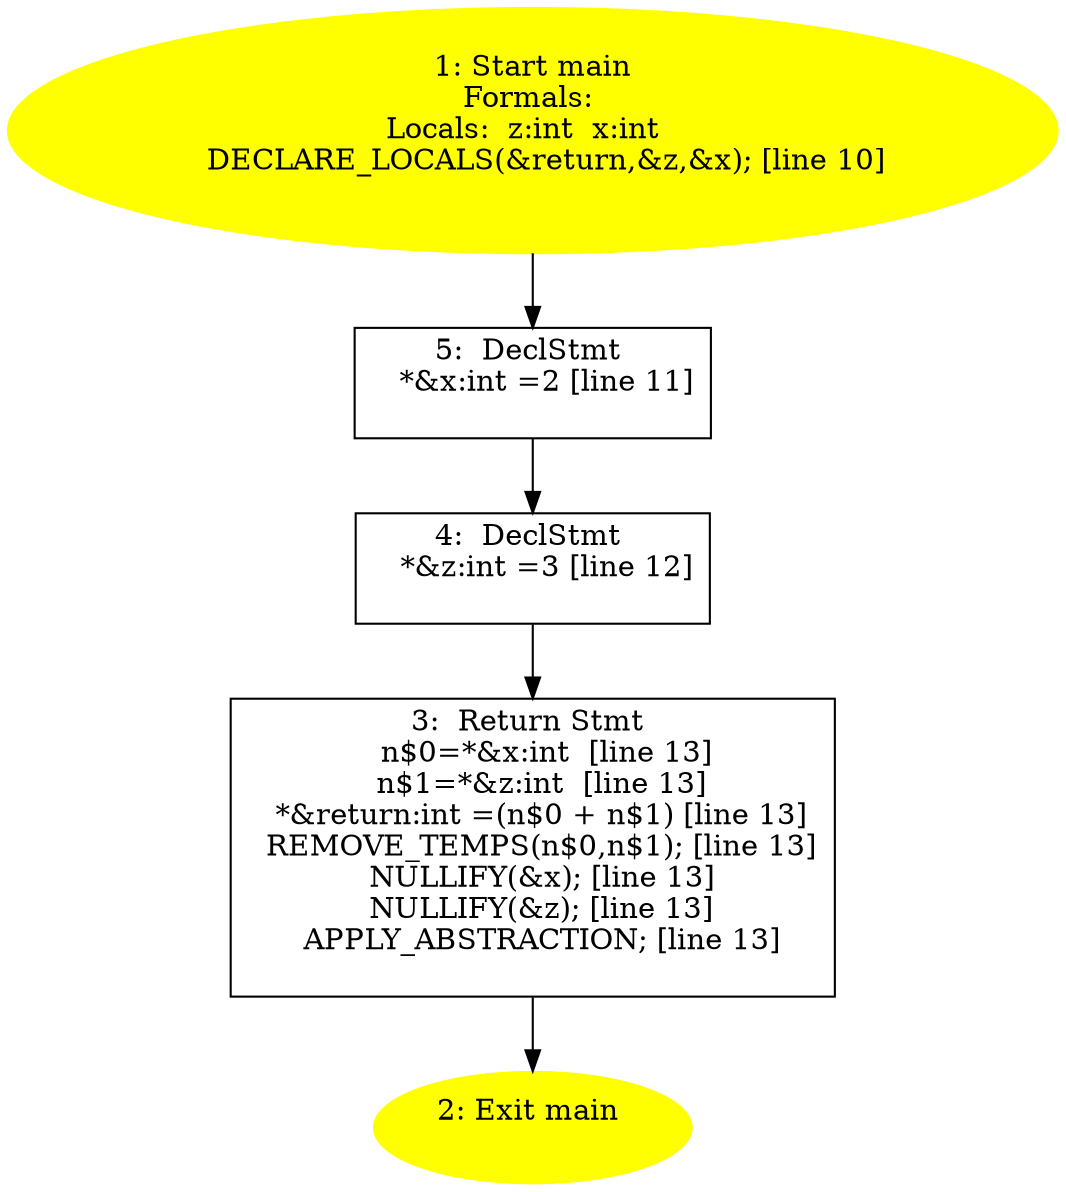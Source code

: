 /* @generated */
digraph iCFG {
5 [label="5:  DeclStmt \n   *&x:int =2 [line 11]\n " shape="box"]
	

	 5 -> 4 ;
4 [label="4:  DeclStmt \n   *&z:int =3 [line 12]\n " shape="box"]
	

	 4 -> 3 ;
3 [label="3:  Return Stmt \n   n$0=*&x:int  [line 13]\n  n$1=*&z:int  [line 13]\n  *&return:int =(n$0 + n$1) [line 13]\n  REMOVE_TEMPS(n$0,n$1); [line 13]\n  NULLIFY(&x); [line 13]\n  NULLIFY(&z); [line 13]\n  APPLY_ABSTRACTION; [line 13]\n " shape="box"]
	

	 3 -> 2 ;
2 [label="2: Exit main \n  " color=yellow style=filled]
	

1 [label="1: Start main\nFormals: \nLocals:  z:int  x:int  \n   DECLARE_LOCALS(&return,&z,&x); [line 10]\n " color=yellow style=filled]
	

	 1 -> 5 ;
}
